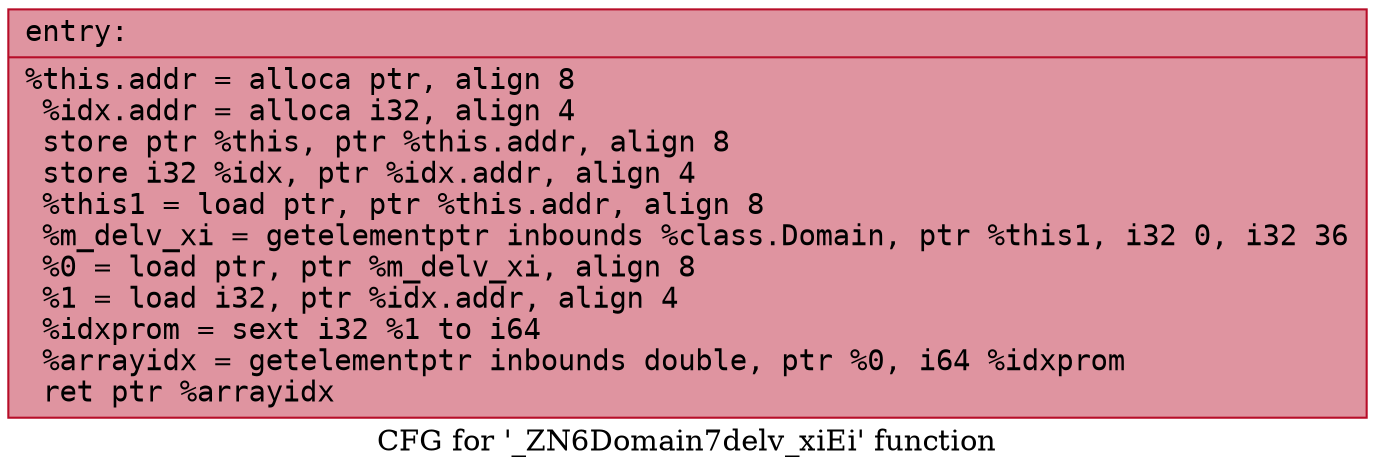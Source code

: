 digraph "CFG for '_ZN6Domain7delv_xiEi' function" {
	label="CFG for '_ZN6Domain7delv_xiEi' function";

	Node0x55707be85e30 [shape=record,color="#b70d28ff", style=filled, fillcolor="#b70d2870" fontname="Courier",label="{entry:\l|  %this.addr = alloca ptr, align 8\l  %idx.addr = alloca i32, align 4\l  store ptr %this, ptr %this.addr, align 8\l  store i32 %idx, ptr %idx.addr, align 4\l  %this1 = load ptr, ptr %this.addr, align 8\l  %m_delv_xi = getelementptr inbounds %class.Domain, ptr %this1, i32 0, i32 36\l  %0 = load ptr, ptr %m_delv_xi, align 8\l  %1 = load i32, ptr %idx.addr, align 4\l  %idxprom = sext i32 %1 to i64\l  %arrayidx = getelementptr inbounds double, ptr %0, i64 %idxprom\l  ret ptr %arrayidx\l}"];
}
